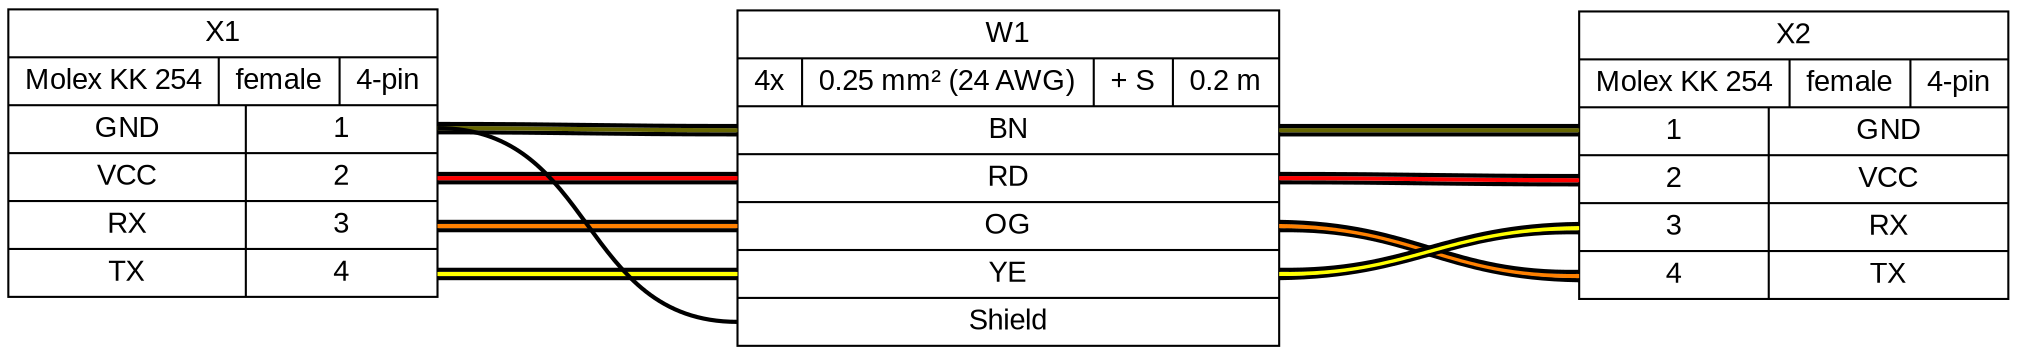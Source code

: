 graph {
// Graph generated by WireViz
// https://github.com/formatc1702/WireViz
	graph [bgcolor=transparent fontname=arial nodesep=0.33 rankdir=LR ranksep=2]
	node [fillcolor=white fontname=arial shape=record style=filled]
	edge [fontname=arial style=bold]
	X1 [label="X1|{Molex KK 254|female|4-pin}|{{GND|VCC|RX|TX}|{<p1r>1|<p2r>2|<p3r>3|<p4r>4}}"]
	X2 [label="X2|{Molex KK 254|female|4-pin}|{{<p1l>1|<p2l>2|<p3l>3|<p4l>4}|{GND|VCC|RX|TX}}"]
	W1 [label="W1|{4x|0.25 mm² (24 AWG)|+ S|0.2 m}|{{<w1>BN|<w2>RD|<w3>OG|<w4>YE|<ws>Shield}}"]
	edge [color="#000000:#666600:#000000"]
	X1:p1r -- W1:w1
	W1:w1 -- X2:p1l
	edge [color="#000000:#ff0000:#000000"]
	X1:p2r -- W1:w2
	W1:w2 -- X2:p2l
	edge [color="#000000:#ff8000:#000000"]
	X1:p3r -- W1:w3
	W1:w3 -- X2:p4l
	edge [color="#000000:#ffff00:#000000"]
	X1:p4r -- W1:w4
	W1:w4 -- X2:p3l
	edge [color="#000000"]
	X1:p1r -- W1:ws
}
